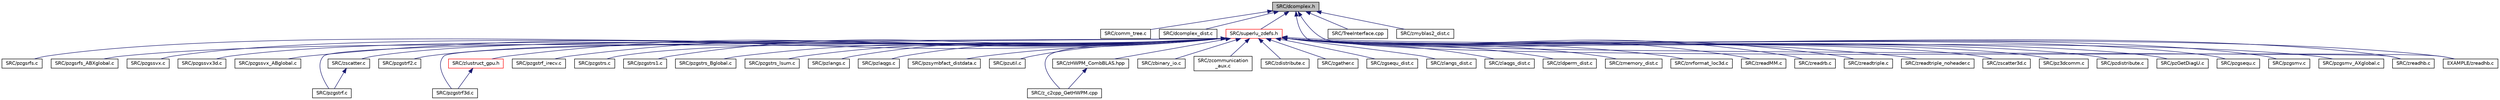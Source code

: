 digraph "SRC/dcomplex.h"
{
 // LATEX_PDF_SIZE
  edge [fontname="Helvetica",fontsize="10",labelfontname="Helvetica",labelfontsize="10"];
  node [fontname="Helvetica",fontsize="10",shape=record];
  Node1 [label="SRC/dcomplex.h",height=0.2,width=0.4,color="black", fillcolor="grey75", style="filled", fontcolor="black",tooltip="Header for dcomplex.c."];
  Node1 -> Node2 [dir="back",color="midnightblue",fontsize="10",style="solid",fontname="Helvetica"];
  Node2 [label="SRC/comm_tree.c",height=0.2,width=0.4,color="black", fillcolor="white", style="filled",URL="$comm__tree_8c.html",tooltip=" "];
  Node1 -> Node3 [dir="back",color="midnightblue",fontsize="10",style="solid",fontname="Helvetica"];
  Node3 [label="SRC/dcomplex_dist.c",height=0.2,width=0.4,color="black", fillcolor="white", style="filled",URL="$dcomplex__dist_8c.html",tooltip="Defines common arithmetic operations for complex type."];
  Node1 -> Node4 [dir="back",color="midnightblue",fontsize="10",style="solid",fontname="Helvetica"];
  Node4 [label="SRC/superlu_zdefs.h",height=0.2,width=0.4,color="red", fillcolor="white", style="filled",URL="$superlu__zdefs_8h.html",tooltip="Distributed SuperLU data types and function prototypes."];
  Node4 -> Node5 [dir="back",color="midnightblue",fontsize="10",style="solid",fontname="Helvetica"];
  Node5 [label="SRC/pz3dcomm.c",height=0.2,width=0.4,color="black", fillcolor="white", style="filled",URL="$pz3dcomm_8c.html",tooltip=" "];
  Node4 -> Node6 [dir="back",color="midnightblue",fontsize="10",style="solid",fontname="Helvetica"];
  Node6 [label="SRC/pzdistribute.c",height=0.2,width=0.4,color="black", fillcolor="white", style="filled",URL="$pzdistribute_8c.html",tooltip="Re-distribute A on the 2D process mesh."];
  Node4 -> Node7 [dir="back",color="midnightblue",fontsize="10",style="solid",fontname="Helvetica"];
  Node7 [label="SRC/pzGetDiagU.c",height=0.2,width=0.4,color="black", fillcolor="white", style="filled",URL="$pzGetDiagU_8c.html",tooltip=" "];
  Node4 -> Node8 [dir="back",color="midnightblue",fontsize="10",style="solid",fontname="Helvetica"];
  Node8 [label="SRC/pzgsequ.c",height=0.2,width=0.4,color="black", fillcolor="white", style="filled",URL="$pzgsequ_8c.html",tooltip="Computes row and column scalings."];
  Node4 -> Node9 [dir="back",color="midnightblue",fontsize="10",style="solid",fontname="Helvetica"];
  Node9 [label="SRC/pzgsmv.c",height=0.2,width=0.4,color="black", fillcolor="white", style="filled",URL="$SRC_2pzgsmv_8c.html",tooltip="Parallel sparse matrix-vector multiplication."];
  Node4 -> Node10 [dir="back",color="midnightblue",fontsize="10",style="solid",fontname="Helvetica"];
  Node10 [label="SRC/pzgsmv_AXglobal.c",height=0.2,width=0.4,color="black", fillcolor="white", style="filled",URL="$pzgsmv__AXglobal_8c.html",tooltip="Performs sparse matrix-vector multiplication."];
  Node4 -> Node11 [dir="back",color="midnightblue",fontsize="10",style="solid",fontname="Helvetica"];
  Node11 [label="SRC/pzgsrfs.c",height=0.2,width=0.4,color="black", fillcolor="white", style="filled",URL="$pzgsrfs_8c.html",tooltip="Improves the computed solution to a system of linear equations and provides error bounds and backward..."];
  Node4 -> Node12 [dir="back",color="midnightblue",fontsize="10",style="solid",fontname="Helvetica"];
  Node12 [label="SRC/pzgsrfs_ABXglobal.c",height=0.2,width=0.4,color="black", fillcolor="white", style="filled",URL="$pzgsrfs__ABXglobal_8c.html",tooltip="Improves the computed solution and provies error bounds."];
  Node4 -> Node13 [dir="back",color="midnightblue",fontsize="10",style="solid",fontname="Helvetica"];
  Node13 [label="SRC/pzgssvx.c",height=0.2,width=0.4,color="black", fillcolor="white", style="filled",URL="$pzgssvx_8c.html",tooltip="Solves a system of linear equations A*X=B."];
  Node4 -> Node14 [dir="back",color="midnightblue",fontsize="10",style="solid",fontname="Helvetica"];
  Node14 [label="SRC/pzgssvx3d.c",height=0.2,width=0.4,color="black", fillcolor="white", style="filled",URL="$pzgssvx3d_8c.html",tooltip="Solves a system of linear equations A*X=B using 3D process grid."];
  Node4 -> Node15 [dir="back",color="midnightblue",fontsize="10",style="solid",fontname="Helvetica"];
  Node15 [label="SRC/pzgssvx_ABglobal.c",height=0.2,width=0.4,color="black", fillcolor="white", style="filled",URL="$pzgssvx__ABglobal_8c.html",tooltip="Solves a system of linear equations A*X=B,."];
  Node4 -> Node16 [dir="back",color="midnightblue",fontsize="10",style="solid",fontname="Helvetica"];
  Node16 [label="SRC/pzgstrf.c",height=0.2,width=0.4,color="black", fillcolor="white", style="filled",URL="$pzgstrf_8c.html",tooltip="Performs LU factorization in parallel."];
  Node4 -> Node17 [dir="back",color="midnightblue",fontsize="10",style="solid",fontname="Helvetica"];
  Node17 [label="SRC/pzgstrf2.c",height=0.2,width=0.4,color="black", fillcolor="white", style="filled",URL="$pzgstrf2_8c.html",tooltip="Performs panel LU factorization."];
  Node4 -> Node18 [dir="back",color="midnightblue",fontsize="10",style="solid",fontname="Helvetica"];
  Node18 [label="SRC/pzgstrf3d.c",height=0.2,width=0.4,color="black", fillcolor="white", style="filled",URL="$pzgstrf3d_8c.html",tooltip="Performs LU factorization in 3D process grid."];
  Node4 -> Node19 [dir="back",color="midnightblue",fontsize="10",style="solid",fontname="Helvetica"];
  Node19 [label="SRC/pzgstrf_irecv.c",height=0.2,width=0.4,color="black", fillcolor="white", style="filled",URL="$pzgstrf__irecv_8c.html",tooltip="Performs LU factorization in parallel."];
  Node4 -> Node20 [dir="back",color="midnightblue",fontsize="10",style="solid",fontname="Helvetica"];
  Node20 [label="SRC/pzgstrs.c",height=0.2,width=0.4,color="black", fillcolor="white", style="filled",URL="$pzgstrs_8c.html",tooltip="Solves a system of distributed linear equations A*X = B with a general N-by-N matrix A using the LU f..."];
  Node4 -> Node21 [dir="back",color="midnightblue",fontsize="10",style="solid",fontname="Helvetica"];
  Node21 [label="SRC/pzgstrs1.c",height=0.2,width=0.4,color="black", fillcolor="white", style="filled",URL="$pzgstrs1_8c.html",tooltip="Solves a system of distributed linear equations."];
  Node4 -> Node22 [dir="back",color="midnightblue",fontsize="10",style="solid",fontname="Helvetica"];
  Node22 [label="SRC/pzgstrs_Bglobal.c",height=0.2,width=0.4,color="black", fillcolor="white", style="filled",URL="$pzgstrs__Bglobal_8c.html",tooltip="Solves a system of distributed linear equations A*X = B with a general N-by-N matrix A using the LU f..."];
  Node4 -> Node23 [dir="back",color="midnightblue",fontsize="10",style="solid",fontname="Helvetica"];
  Node23 [label="SRC/pzgstrs_lsum.c",height=0.2,width=0.4,color="black", fillcolor="white", style="filled",URL="$pzgstrs__lsum_8c.html",tooltip="Perform local block modifications: lsum[i] -= L_i,k * X[k]."];
  Node4 -> Node24 [dir="back",color="midnightblue",fontsize="10",style="solid",fontname="Helvetica"];
  Node24 [label="SRC/pzlangs.c",height=0.2,width=0.4,color="black", fillcolor="white", style="filled",URL="$pzlangs_8c.html",tooltip="Returns the value of the one norm, or the Frobenius norm, or the infinity norm, or the element of lar..."];
  Node4 -> Node25 [dir="back",color="midnightblue",fontsize="10",style="solid",fontname="Helvetica"];
  Node25 [label="SRC/pzlaqgs.c",height=0.2,width=0.4,color="black", fillcolor="white", style="filled",URL="$pzlaqgs_8c.html",tooltip="Equilibrates a general sparse M by N matrix."];
  Node4 -> Node26 [dir="back",color="midnightblue",fontsize="10",style="solid",fontname="Helvetica"];
  Node26 [label="SRC/pzsymbfact_distdata.c",height=0.2,width=0.4,color="black", fillcolor="white", style="filled",URL="$pzsymbfact__distdata_8c.html",tooltip="Redistribute the symbolic structure of L and U from the distribution."];
  Node4 -> Node27 [dir="back",color="midnightblue",fontsize="10",style="solid",fontname="Helvetica"];
  Node27 [label="SRC/pzutil.c",height=0.2,width=0.4,color="black", fillcolor="white", style="filled",URL="$pzutil_8c.html",tooltip="Several matrix utilities."];
  Node4 -> Node28 [dir="back",color="midnightblue",fontsize="10",style="solid",fontname="Helvetica"];
  Node28 [label="SRC/z_c2cpp_GetHWPM.cpp",height=0.2,width=0.4,color="black", fillcolor="white", style="filled",URL="$z__c2cpp__GetHWPM_8cpp.html",tooltip="Get heavy-weight perfect matching (HWPM)."];
  Node4 -> Node29 [dir="back",color="midnightblue",fontsize="10",style="solid",fontname="Helvetica"];
  Node29 [label="SRC/zbinary_io.c",height=0.2,width=0.4,color="black", fillcolor="white", style="filled",URL="$zbinary__io_8c.html",tooltip=" "];
  Node4 -> Node30 [dir="back",color="midnightblue",fontsize="10",style="solid",fontname="Helvetica"];
  Node30 [label="SRC/zcommunication\l_aux.c",height=0.2,width=0.4,color="black", fillcolor="white", style="filled",URL="$zcommunication__aux_8c.html",tooltip=" "];
  Node4 -> Node31 [dir="back",color="midnightblue",fontsize="10",style="solid",fontname="Helvetica"];
  Node31 [label="SRC/zdistribute.c",height=0.2,width=0.4,color="black", fillcolor="white", style="filled",URL="$zdistribute_8c.html",tooltip="Distribute the matrix onto the 2D process mesh."];
  Node4 -> Node32 [dir="back",color="midnightblue",fontsize="10",style="solid",fontname="Helvetica"];
  Node32 [label="SRC/zgather.c",height=0.2,width=0.4,color="black", fillcolor="white", style="filled",URL="$zgather_8c.html",tooltip=" "];
  Node4 -> Node33 [dir="back",color="midnightblue",fontsize="10",style="solid",fontname="Helvetica"];
  Node33 [label="SRC/zgsequ_dist.c",height=0.2,width=0.4,color="black", fillcolor="white", style="filled",URL="$zgsequ__dist_8c.html",tooltip="Computes row and column scalings."];
  Node4 -> Node34 [dir="back",color="midnightblue",fontsize="10",style="solid",fontname="Helvetica"];
  Node34 [label="SRC/zHWPM_CombBLAS.hpp",height=0.2,width=0.4,color="black", fillcolor="white", style="filled",URL="$zHWPM__CombBLAS_8hpp.html",tooltip="Get HWPM, heavy-weight perfect matching."];
  Node34 -> Node28 [dir="back",color="midnightblue",fontsize="10",style="solid",fontname="Helvetica"];
  Node4 -> Node35 [dir="back",color="midnightblue",fontsize="10",style="solid",fontname="Helvetica"];
  Node35 [label="SRC/zlangs_dist.c",height=0.2,width=0.4,color="black", fillcolor="white", style="filled",URL="$zlangs__dist_8c.html",tooltip="Returns the one norm, or the Frobenius norm, or the infinity norm, or the element of largest value."];
  Node4 -> Node36 [dir="back",color="midnightblue",fontsize="10",style="solid",fontname="Helvetica"];
  Node36 [label="SRC/zlaqgs_dist.c",height=0.2,width=0.4,color="black", fillcolor="white", style="filled",URL="$zlaqgs__dist_8c.html",tooltip="Equilibrates a general sparse M by N matrix A."];
  Node4 -> Node37 [dir="back",color="midnightblue",fontsize="10",style="solid",fontname="Helvetica"];
  Node37 [label="SRC/zldperm_dist.c",height=0.2,width=0.4,color="black", fillcolor="white", style="filled",URL="$zldperm__dist_8c.html",tooltip="Finds a row permutation so that the matrix has large entries on the diagonal."];
  Node4 -> Node38 [dir="back",color="midnightblue",fontsize="10",style="solid",fontname="Helvetica"];
  Node38 [label="SRC/zlustruct_gpu.h",height=0.2,width=0.4,color="red", fillcolor="white", style="filled",URL="$zlustruct__gpu_8h.html",tooltip="Descriptions and declarations for structures used in GPU."];
  Node38 -> Node18 [dir="back",color="midnightblue",fontsize="10",style="solid",fontname="Helvetica"];
  Node4 -> Node40 [dir="back",color="midnightblue",fontsize="10",style="solid",fontname="Helvetica"];
  Node40 [label="SRC/zmemory_dist.c",height=0.2,width=0.4,color="black", fillcolor="white", style="filled",URL="$zmemory__dist_8c.html",tooltip="Memory utilities."];
  Node4 -> Node41 [dir="back",color="midnightblue",fontsize="10",style="solid",fontname="Helvetica"];
  Node41 [label="SRC/znrformat_loc3d.c",height=0.2,width=0.4,color="black", fillcolor="white", style="filled",URL="$znrformat__loc3d_8c.html",tooltip=" "];
  Node4 -> Node42 [dir="back",color="midnightblue",fontsize="10",style="solid",fontname="Helvetica"];
  Node42 [label="SRC/zreadhb.c",height=0.2,width=0.4,color="black", fillcolor="white", style="filled",URL="$SRC_2zreadhb_8c.html",tooltip="Read a DOUBLE COMPLEX PRECISION matrix stored in Harwell-Boeing format."];
  Node4 -> Node43 [dir="back",color="midnightblue",fontsize="10",style="solid",fontname="Helvetica"];
  Node43 [label="SRC/zreadMM.c",height=0.2,width=0.4,color="black", fillcolor="white", style="filled",URL="$zreadMM_8c.html",tooltip="Contributed by Francois-Henry Rouet."];
  Node4 -> Node44 [dir="back",color="midnightblue",fontsize="10",style="solid",fontname="Helvetica"];
  Node44 [label="SRC/zreadrb.c",height=0.2,width=0.4,color="black", fillcolor="white", style="filled",URL="$zreadrb_8c.html",tooltip="Read a matrix stored in Rutherford-Boeing format."];
  Node4 -> Node45 [dir="back",color="midnightblue",fontsize="10",style="solid",fontname="Helvetica"];
  Node45 [label="SRC/zreadtriple.c",height=0.2,width=0.4,color="black", fillcolor="white", style="filled",URL="$SRC_2zreadtriple_8c.html",tooltip=" "];
  Node4 -> Node46 [dir="back",color="midnightblue",fontsize="10",style="solid",fontname="Helvetica"];
  Node46 [label="SRC/zreadtriple_noheader.c",height=0.2,width=0.4,color="black", fillcolor="white", style="filled",URL="$zreadtriple__noheader_8c.html",tooltip=" "];
  Node4 -> Node47 [dir="back",color="midnightblue",fontsize="10",style="solid",fontname="Helvetica"];
  Node47 [label="SRC/zscatter.c",height=0.2,width=0.4,color="black", fillcolor="white", style="filled",URL="$zscatter_8c.html",tooltip=" "];
  Node47 -> Node16 [dir="back",color="midnightblue",fontsize="10",style="solid",fontname="Helvetica"];
  Node4 -> Node48 [dir="back",color="midnightblue",fontsize="10",style="solid",fontname="Helvetica"];
  Node48 [label="SRC/zscatter3d.c",height=0.2,width=0.4,color="black", fillcolor="white", style="filled",URL="$zscatter3d_8c.html",tooltip=" "];
  Node4 -> Node78 [dir="back",color="midnightblue",fontsize="10",style="solid",fontname="Helvetica"];
  Node78 [label="EXAMPLE/zreadhb.c",height=0.2,width=0.4,color="black", fillcolor="white", style="filled",URL="$EXAMPLE_2zreadhb_8c.html",tooltip="Read a DOUBLE COMPLEX PRECISION matrix stored in Harwell-Boeing format."];
  Node1 -> Node86 [dir="back",color="midnightblue",fontsize="10",style="solid",fontname="Helvetica"];
  Node86 [label="SRC/TreeInterface.cpp",height=0.2,width=0.4,color="black", fillcolor="white", style="filled",URL="$TreeInterface_8cpp.html",tooltip=" "];
  Node1 -> Node87 [dir="back",color="midnightblue",fontsize="10",style="solid",fontname="Helvetica"];
  Node87 [label="SRC/zmyblas2_dist.c",height=0.2,width=0.4,color="black", fillcolor="white", style="filled",URL="$zmyblas2__dist_8c.html",tooltip="Level 2 BLAS operations: solves and matvec, written in C."];
  Node1 -> Node42 [dir="back",color="midnightblue",fontsize="10",style="solid",fontname="Helvetica"];
  Node1 -> Node78 [dir="back",color="midnightblue",fontsize="10",style="solid",fontname="Helvetica"];
}
